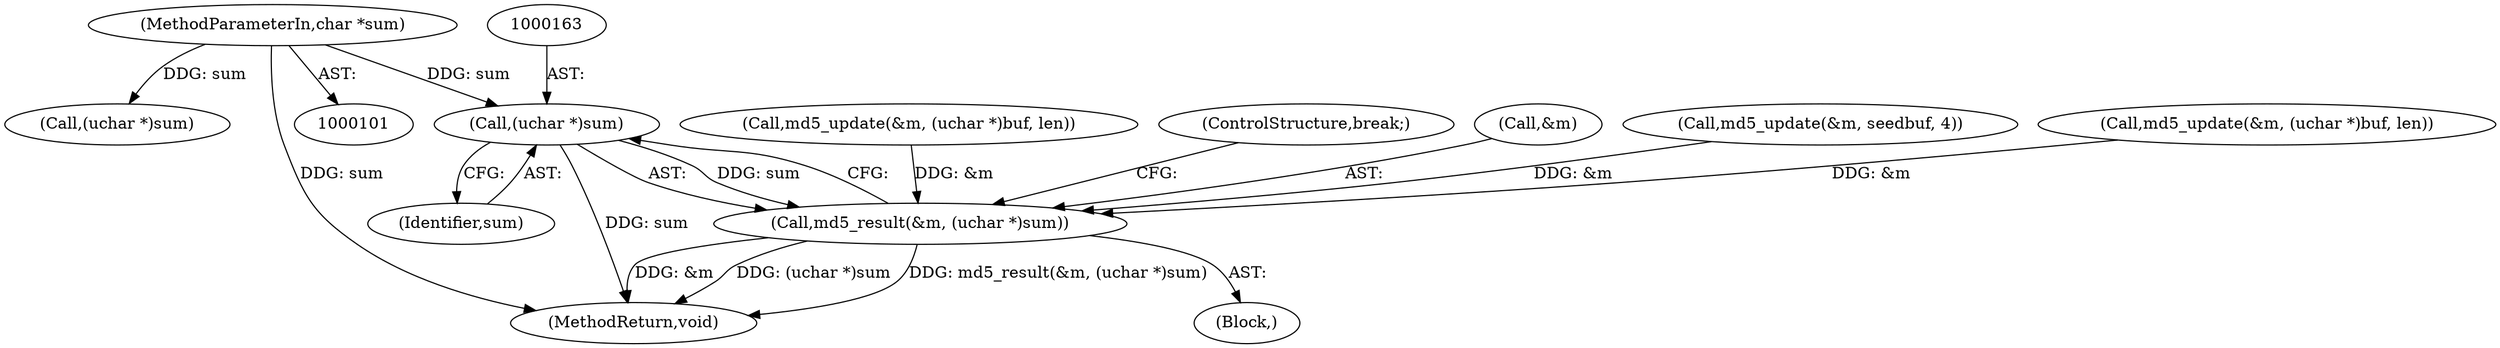 digraph "0_samba_7b8a4ecd6ff9cdf4e5d3850ebf822f1e989255b3_1@pointer" {
"1000162" [label="(Call,(uchar *)sum)"];
"1000104" [label="(MethodParameterIn,char *sum)"];
"1000159" [label="(Call,md5_result(&m, (uchar *)sum))"];
"1000140" [label="(Call,md5_update(&m, (uchar *)buf, len))"];
"1000164" [label="(Identifier,sum)"];
"1000111" [label="(Block,)"];
"1000165" [label="(ControlStructure,break;)"];
"1000159" [label="(Call,md5_result(&m, (uchar *)sum))"];
"1000160" [label="(Call,&m)"];
"1000104" [label="(MethodParameterIn,char *sum)"];
"1000260" [label="(Call,(uchar *)sum)"];
"1000263" [label="(MethodReturn,void)"];
"1000162" [label="(Call,(uchar *)sum)"];
"1000154" [label="(Call,md5_update(&m, seedbuf, 4))"];
"1000131" [label="(Call,md5_update(&m, (uchar *)buf, len))"];
"1000162" -> "1000159"  [label="AST: "];
"1000162" -> "1000164"  [label="CFG: "];
"1000163" -> "1000162"  [label="AST: "];
"1000164" -> "1000162"  [label="AST: "];
"1000159" -> "1000162"  [label="CFG: "];
"1000162" -> "1000263"  [label="DDG: sum"];
"1000162" -> "1000159"  [label="DDG: sum"];
"1000104" -> "1000162"  [label="DDG: sum"];
"1000104" -> "1000101"  [label="AST: "];
"1000104" -> "1000263"  [label="DDG: sum"];
"1000104" -> "1000260"  [label="DDG: sum"];
"1000159" -> "1000111"  [label="AST: "];
"1000160" -> "1000159"  [label="AST: "];
"1000165" -> "1000159"  [label="CFG: "];
"1000159" -> "1000263"  [label="DDG: md5_result(&m, (uchar *)sum)"];
"1000159" -> "1000263"  [label="DDG: &m"];
"1000159" -> "1000263"  [label="DDG: (uchar *)sum"];
"1000154" -> "1000159"  [label="DDG: &m"];
"1000131" -> "1000159"  [label="DDG: &m"];
"1000140" -> "1000159"  [label="DDG: &m"];
}
